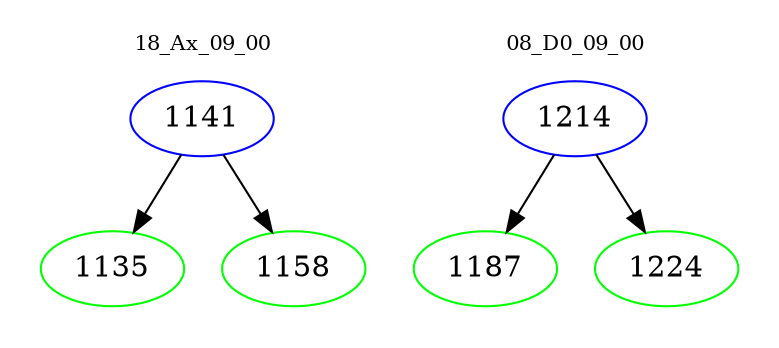 digraph{
subgraph cluster_0 {
color = white
label = "18_Ax_09_00";
fontsize=10;
T0_1141 [label="1141", color="blue"]
T0_1141 -> T0_1135 [color="black"]
T0_1135 [label="1135", color="green"]
T0_1141 -> T0_1158 [color="black"]
T0_1158 [label="1158", color="green"]
}
subgraph cluster_1 {
color = white
label = "08_D0_09_00";
fontsize=10;
T1_1214 [label="1214", color="blue"]
T1_1214 -> T1_1187 [color="black"]
T1_1187 [label="1187", color="green"]
T1_1214 -> T1_1224 [color="black"]
T1_1224 [label="1224", color="green"]
}
}
